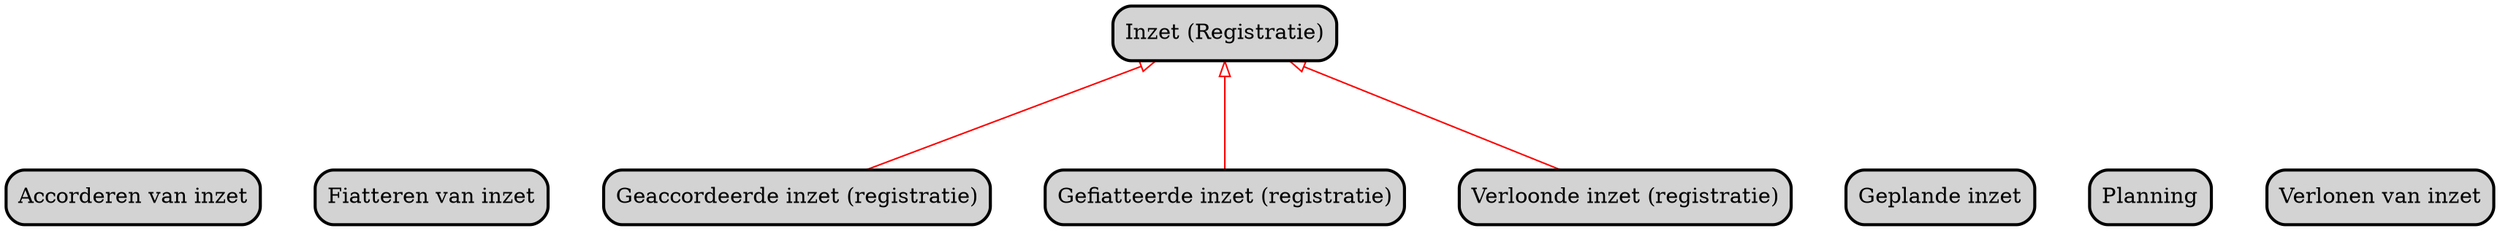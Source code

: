 digraph {
	graph [bgcolor=white,
		landscape=false,
		mode=ipsep,
		nodesep=0.5,
		outputorder=edgesfirst,
		overlap=voronoi,
		rank=same,
		rankdir=BT,
		ranksep=1,
		remincross=true
	];
	node [bgcolor=lightgray,
		label="\N",
		shape=box,
		style="rounded,filled,bold"
	];
	edge [color=black,
		len=4
	];
	4109969044283413085	[label="Accorderen van inzet"];
	4109969044283413086	[label="Fiatteren van inzet"];
	4109969044283413087	[label="Geaccordeerde inzet (registratie)"];
	4109969044283413082	[label="Inzet (Registratie)"];
	4109969044283413087 -> 4109969044283413082	[arrowhead=onormal,
		color=red,
		len=2];
	4109969044283413080	[label="Gefiatteerde inzet (registratie)"];
	4109969044283413080 -> 4109969044283413082	[arrowhead=onormal,
		color=red,
		len=2];
	4109969044283413081	[label="Geplande inzet"];
	4109969044283413083	[label=Planning];
	4109969044283413076	[label="Verlonen van inzet"];
	4109969044283413077	[label="Verloonde inzet (registratie)"];
	4109969044283413077 -> 4109969044283413082	[arrowhead=onormal,
		color=red,
		len=2];
}
